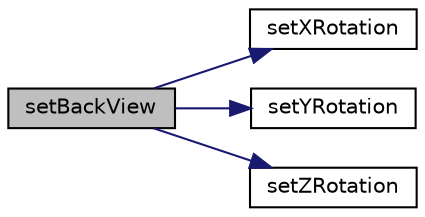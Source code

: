 digraph "setBackView"
{
  edge [fontname="Helvetica",fontsize="10",labelfontname="Helvetica",labelfontsize="10"];
  node [fontname="Helvetica",fontsize="10",shape=record];
  rankdir="LR";
  Node1 [label="setBackView",height=0.2,width=0.4,color="black", fillcolor="grey75", style="filled" fontcolor="black"];
  Node1 -> Node2 [color="midnightblue",fontsize="10",style="solid",fontname="Helvetica"];
  Node2 [label="setXRotation",height=0.2,width=0.4,color="black", fillcolor="white", style="filled",URL="$class_g_l_widget.html#a59cabf1708863e82bdfced18dc630e37"];
  Node1 -> Node3 [color="midnightblue",fontsize="10",style="solid",fontname="Helvetica"];
  Node3 [label="setYRotation",height=0.2,width=0.4,color="black", fillcolor="white", style="filled",URL="$class_g_l_widget.html#a38ddca1c05cad19158b0a88b172e857a"];
  Node1 -> Node4 [color="midnightblue",fontsize="10",style="solid",fontname="Helvetica"];
  Node4 [label="setZRotation",height=0.2,width=0.4,color="black", fillcolor="white", style="filled",URL="$class_g_l_widget.html#a6cb4ef9b53294acc68dd22f74cebfbe9"];
}
